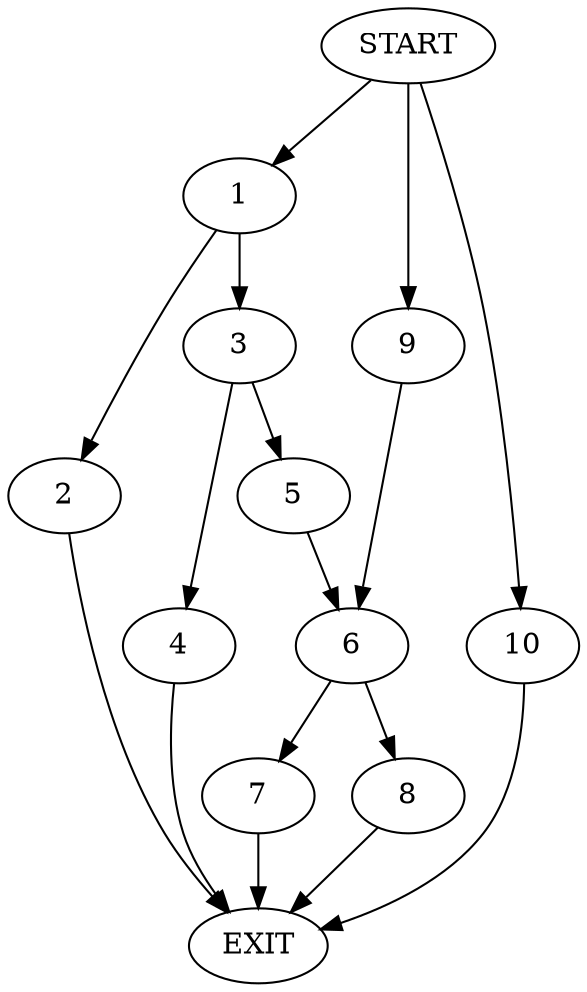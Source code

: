 digraph {
0 [label="START"]
11 [label="EXIT"]
0 -> 1
1 -> 2
1 -> 3
3 -> 4
3 -> 5
2 -> 11
5 -> 6
4 -> 11
6 -> 7
6 -> 8
0 -> 9
9 -> 6
7 -> 11
8 -> 11
0 -> 10
10 -> 11
}
